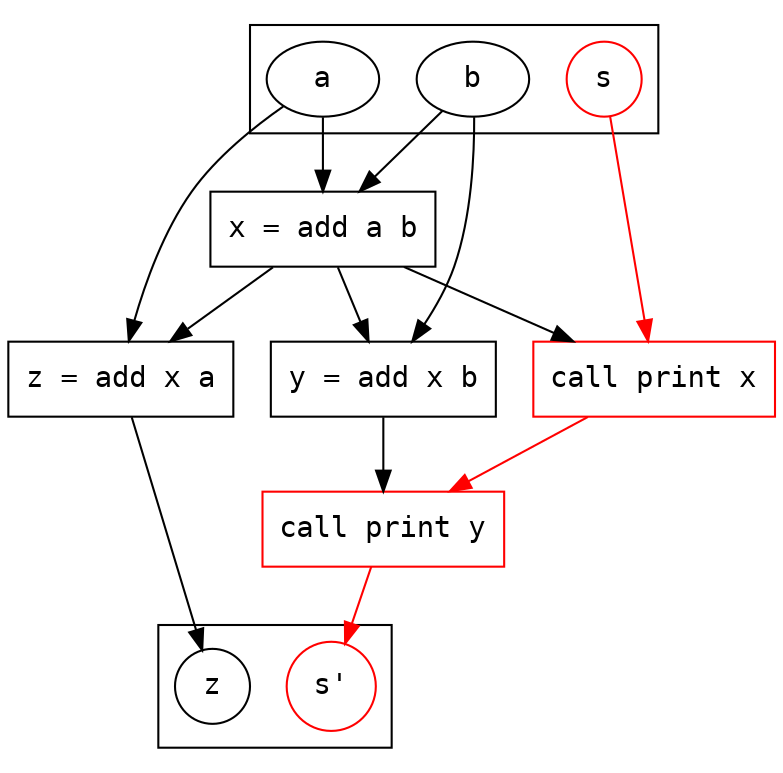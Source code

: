 digraph {
    fontname = monospace
    node [fontname = monospace]

    subgraph cluster_inputs {
        s [color=red, shape=circle]
        a
        b
    }

    subgraph cluster_outputs {
        s3 [label="s'", color=red, shape=circle]
        z [shape = circle]
    }

    s -> s1 [color=red]
    a -> x
    a -> zz
    b -> x
    b -> y
    x -> s1
    x -> y
    x -> zz
    s1 -> s2 [color=red]
    y -> s2
    s2 -> s3 [color=red]
    zz -> z

    x [label="x = add a b", shape=box, width=1.5]
    s1 [label="call print x", shape=box, color=red, width=1.5]
    y [label="y = add x b", shape=box, width=1.5]
    zz [label="z = add x a", shape=box, width=1.5]
    s2 [label="call print y", shape=box, color=red, width=1.5]
}
